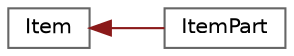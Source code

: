 digraph "Graphical Class Hierarchy"
{
 // LATEX_PDF_SIZE
  bgcolor="transparent";
  edge [fontname=Helvetica,fontsize=10,labelfontname=Helvetica,labelfontsize=10];
  node [fontname=Helvetica,fontsize=10,shape=box,height=0.2,width=0.4];
  rankdir="LR";
  Node0 [id="Node000000",label="Item",height=0.2,width=0.4,color="grey40", fillcolor="white", style="filled",URL="$class_item.html",tooltip=" "];
  Node0 -> Node1 [id="edge104_Node000000_Node000001",dir="back",color="firebrick4",style="solid",tooltip=" "];
  Node1 [id="Node000001",label="ItemPart",height=0.2,width=0.4,color="grey40", fillcolor="white", style="filled",URL="$class_item_part.html",tooltip=" "];
}
